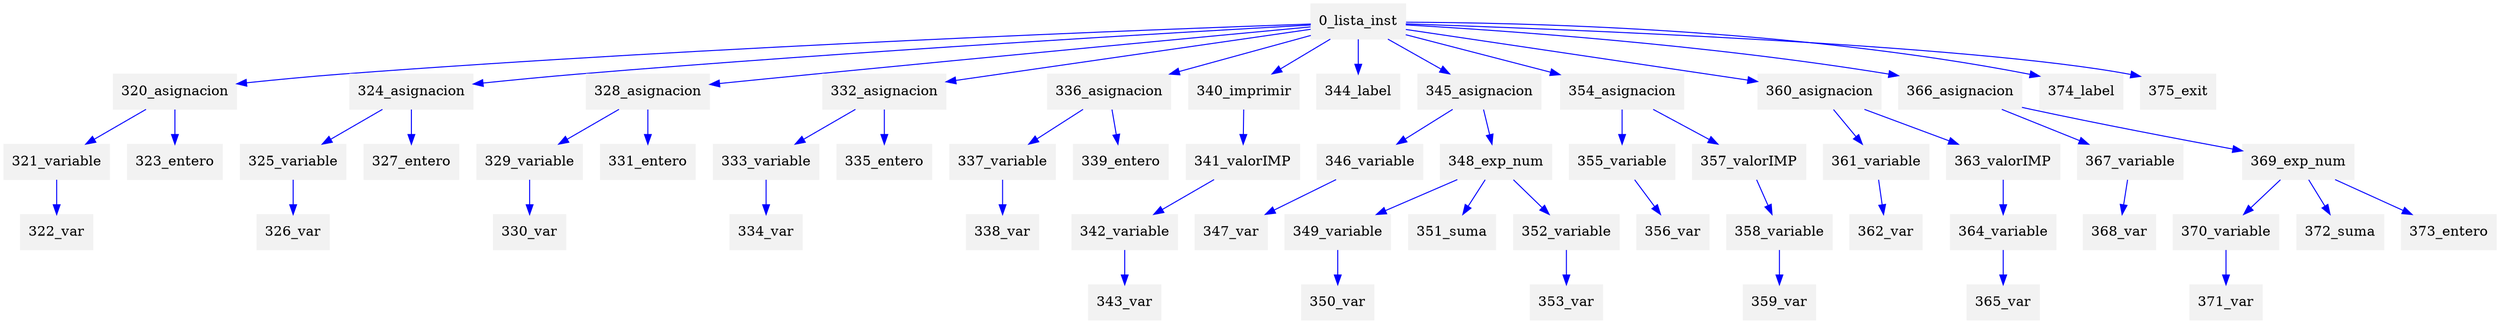 digraph G {node[shape=box, style=filled, color=Gray95]; edge[color=blue];rankdir=UD 

"0_lista_inst"->"320_asignacion"
"320_asignacion"->"321_variable"
"321_variable"->"322_var"


"320_asignacion"->"323_entero"


"0_lista_inst"->"324_asignacion"
"324_asignacion"->"325_variable"
"325_variable"->"326_var"


"324_asignacion"->"327_entero"


"0_lista_inst"->"328_asignacion"
"328_asignacion"->"329_variable"
"329_variable"->"330_var"


"328_asignacion"->"331_entero"


"0_lista_inst"->"332_asignacion"
"332_asignacion"->"333_variable"
"333_variable"->"334_var"


"332_asignacion"->"335_entero"


"0_lista_inst"->"336_asignacion"
"336_asignacion"->"337_variable"
"337_variable"->"338_var"


"336_asignacion"->"339_entero"


"0_lista_inst"->"340_imprimir"
"340_imprimir"->"341_valorIMP"
"341_valorIMP"->"342_variable"
"342_variable"->"343_var"




"0_lista_inst"->"344_label"

"0_lista_inst"->"345_asignacion"
"345_asignacion"->"346_variable"
"346_variable"->"347_var"


"345_asignacion"->"348_exp_num"
"348_exp_num"->"349_variable"
"349_variable"->"350_var"


"348_exp_num"->"351_suma"

"348_exp_num"->"352_variable"
"352_variable"->"353_var"




"0_lista_inst"->"354_asignacion"
"354_asignacion"->"355_variable"
"355_variable"->"356_var"


"354_asignacion"->"357_valorIMP"
"357_valorIMP"->"358_variable"
"358_variable"->"359_var"




"0_lista_inst"->"360_asignacion"
"360_asignacion"->"361_variable"
"361_variable"->"362_var"


"360_asignacion"->"363_valorIMP"
"363_valorIMP"->"364_variable"
"364_variable"->"365_var"




"0_lista_inst"->"366_asignacion"
"366_asignacion"->"367_variable"
"367_variable"->"368_var"


"366_asignacion"->"369_exp_num"
"369_exp_num"->"370_variable"
"370_variable"->"371_var"


"369_exp_num"->"372_suma"

"369_exp_num"->"373_entero"



"0_lista_inst"->"374_label"

"0_lista_inst"->"375_exit"


}